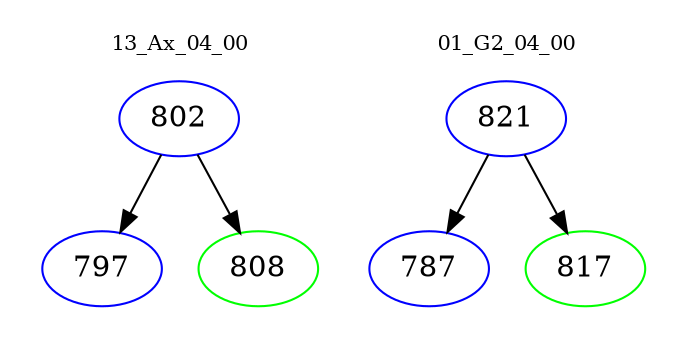digraph{
subgraph cluster_0 {
color = white
label = "13_Ax_04_00";
fontsize=10;
T0_802 [label="802", color="blue"]
T0_802 -> T0_797 [color="black"]
T0_797 [label="797", color="blue"]
T0_802 -> T0_808 [color="black"]
T0_808 [label="808", color="green"]
}
subgraph cluster_1 {
color = white
label = "01_G2_04_00";
fontsize=10;
T1_821 [label="821", color="blue"]
T1_821 -> T1_787 [color="black"]
T1_787 [label="787", color="blue"]
T1_821 -> T1_817 [color="black"]
T1_817 [label="817", color="green"]
}
}
